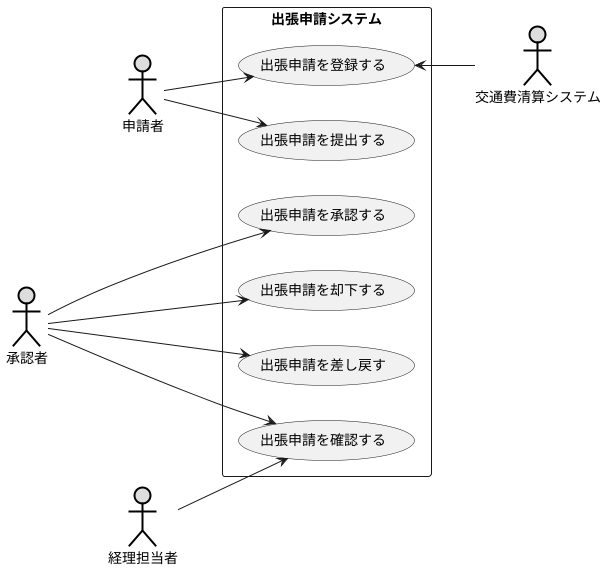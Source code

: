 @startuml 例題3
left to right direction
actor 申請者#DDDDDD;line:black;line.bold;
actor 承認者#DDDDDD;line:black;line.bold;
actor 経理担当者#DDDDDD;line:black;line.bold;
actor 交通費清算システム#DDDDDD;line:black;line.bold;
rectangle 出張申請システム {
usecase 出張申請を登録する 
usecase 出張申請を提出する 
usecase 出張申請を承認する 
usecase 出張申請を却下する 
usecase 出張申請を差し戻す 
usecase 出張申請を確認する 
}
申請者--> 出張申請を登録する
申請者--> 出張申請を提出する
承認者---> 出張申請を承認する
承認者--> 出張申請を却下する
承認者---> 出張申請を差し戻す
承認者---> 出張申請を確認する
経理担当者--> 出張申請を確認する
出張申請を登録する <-- 交通費清算システム
@enduml
